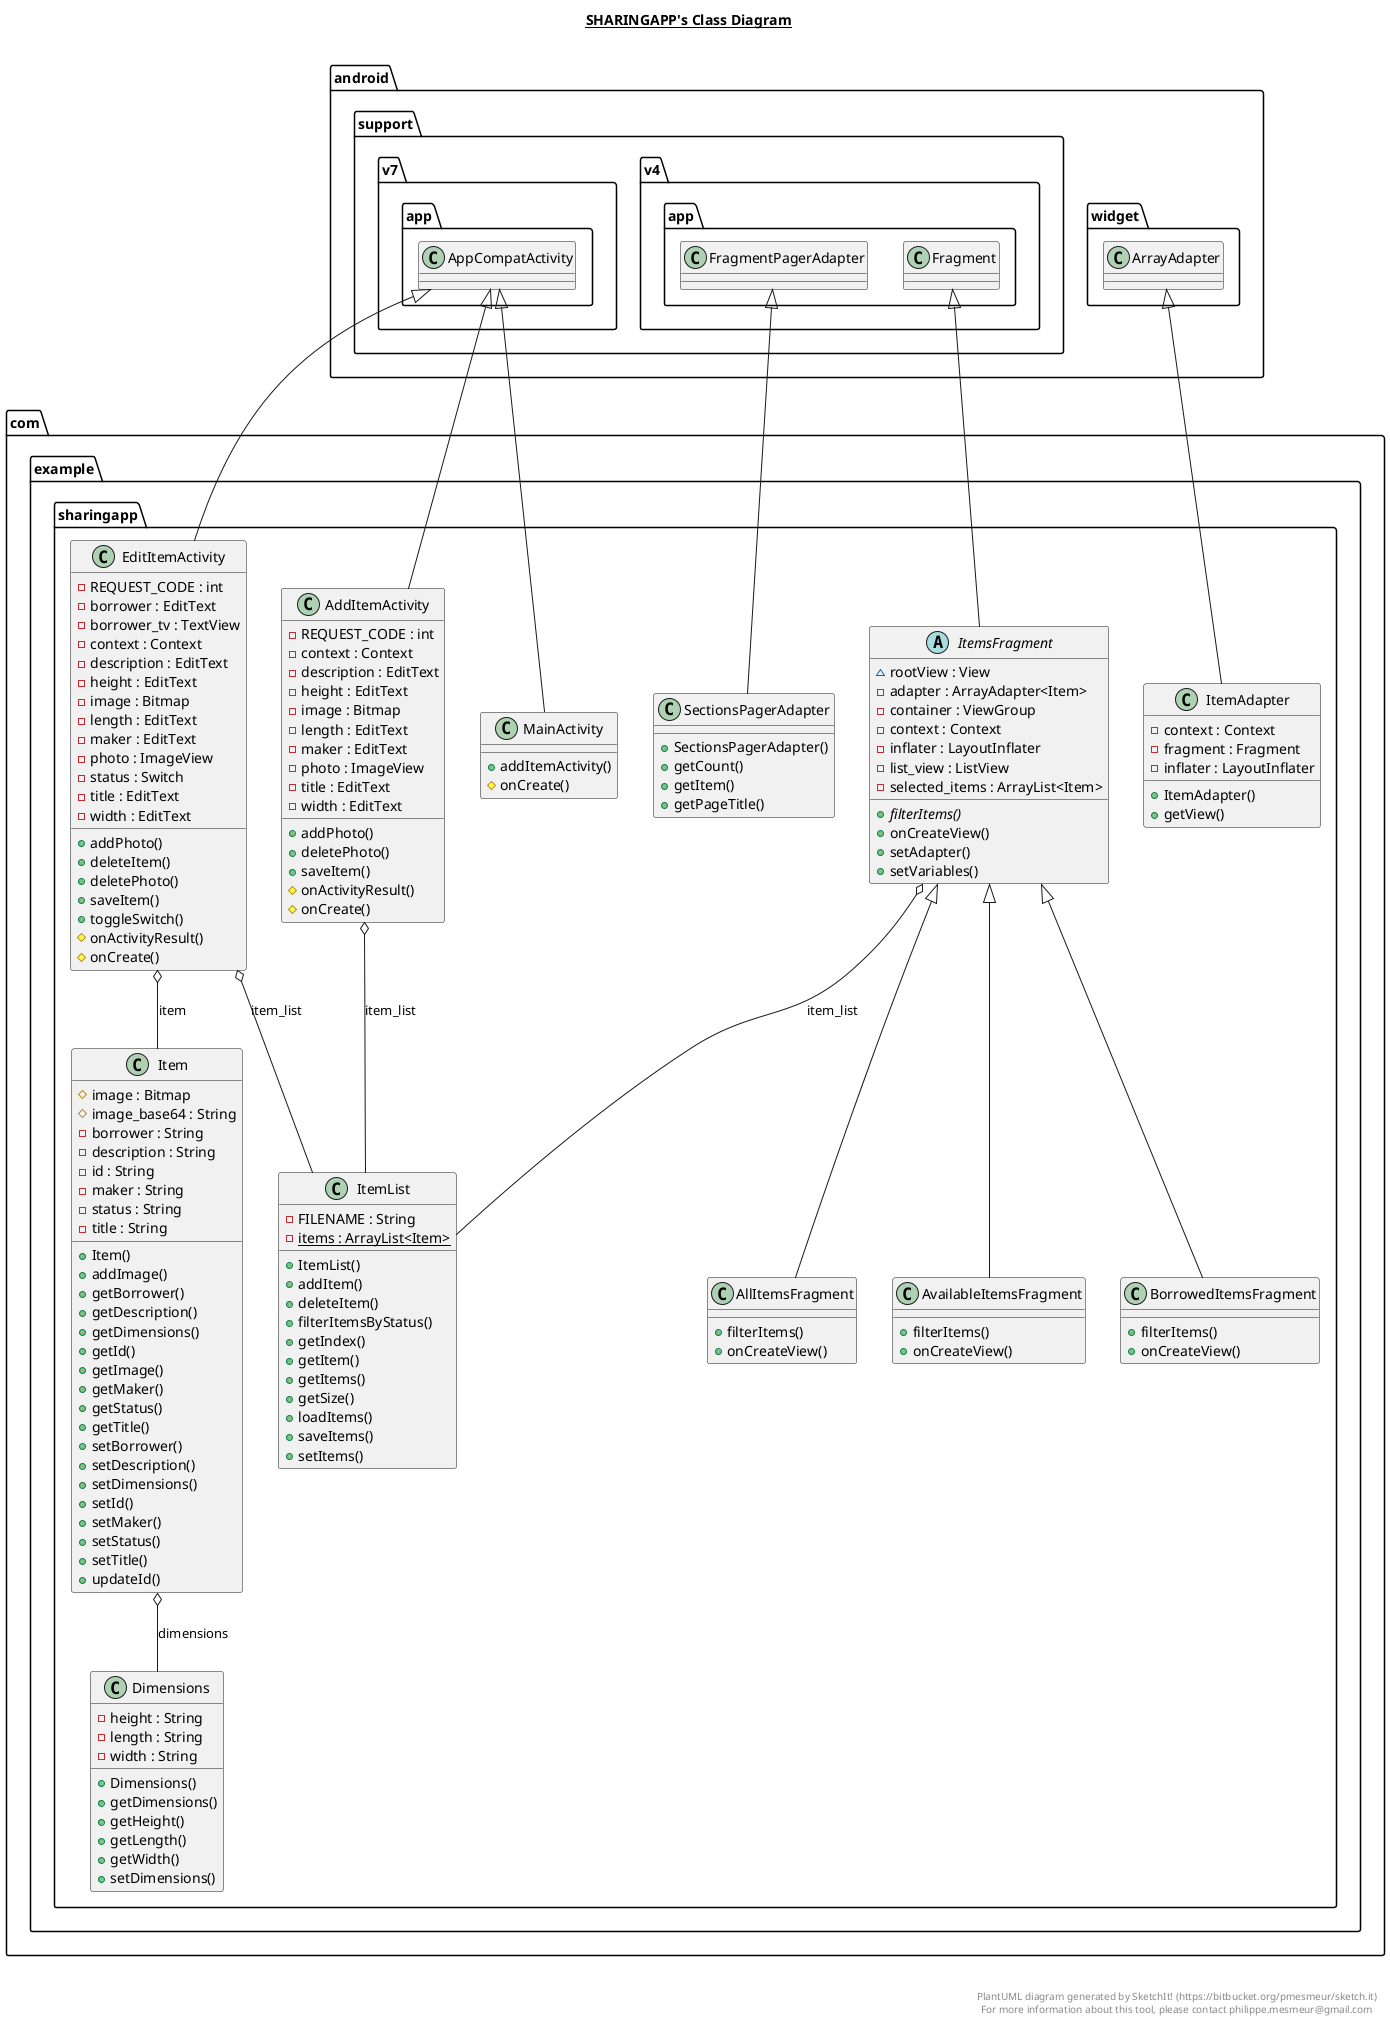 @startuml

title __SHARINGAPP's Class Diagram__\n

  namespace com.example.sharingapp {
    class com.example.sharingapp.AddItemActivity {
        - REQUEST_CODE : int
        - context : Context
        - description : EditText
        - height : EditText
        - image : Bitmap
        - length : EditText
        - maker : EditText
        - photo : ImageView
        - title : EditText
        - width : EditText
        + addPhoto()
        + deletePhoto()
        + saveItem()
        # onActivityResult()
        # onCreate()
    }
  }
  

  namespace com.example.sharingapp {
    class com.example.sharingapp.AllItemsFragment {
        + filterItems()
        + onCreateView()
    }
  }
  

  namespace com.example.sharingapp {
    class com.example.sharingapp.AvailableItemsFragment {
        + filterItems()
        + onCreateView()
    }
  }
  

  namespace com.example.sharingapp {
    class com.example.sharingapp.BorrowedItemsFragment {
        + filterItems()
        + onCreateView()
    }
  }
  

  namespace com.example.sharingapp {
    class com.example.sharingapp.Dimensions {
        - height : String
        - length : String
        - width : String
        + Dimensions()
        + getDimensions()
        + getHeight()
        + getLength()
        + getWidth()
        + setDimensions()
    }
  }
  

  namespace com.example.sharingapp {
    class com.example.sharingapp.EditItemActivity {
        - REQUEST_CODE : int
        - borrower : EditText
        - borrower_tv : TextView
        - context : Context
        - description : EditText
        - height : EditText
        - image : Bitmap
        - length : EditText
        - maker : EditText
        - photo : ImageView
        - status : Switch
        - title : EditText
        - width : EditText
        + addPhoto()
        + deleteItem()
        + deletePhoto()
        + saveItem()
        + toggleSwitch()
        # onActivityResult()
        # onCreate()
    }
  }
  

  namespace com.example.sharingapp {
    class com.example.sharingapp.Item {
        # image : Bitmap
        # image_base64 : String
        - borrower : String
        - description : String
        - id : String
        - maker : String
        - status : String
        - title : String
        + Item()
        + addImage()
        + getBorrower()
        + getDescription()
        + getDimensions()
        + getId()
        + getImage()
        + getMaker()
        + getStatus()
        + getTitle()
        + setBorrower()
        + setDescription()
        + setDimensions()
        + setId()
        + setMaker()
        + setStatus()
        + setTitle()
        + updateId()
    }
  }
  

  namespace com.example.sharingapp {
    class com.example.sharingapp.ItemAdapter {
        - context : Context
        - fragment : Fragment
        - inflater : LayoutInflater
        + ItemAdapter()
        + getView()
    }
  }
  

  namespace com.example.sharingapp {
    class com.example.sharingapp.ItemList {
        - FILENAME : String
        {static} - items : ArrayList<Item>
        + ItemList()
        + addItem()
        + deleteItem()
        + filterItemsByStatus()
        + getIndex()
        + getItem()
        + getItems()
        + getSize()
        + loadItems()
        + saveItems()
        + setItems()
    }
  }
  

  namespace com.example.sharingapp {
    abstract class com.example.sharingapp.ItemsFragment {
        ~ rootView : View
        - adapter : ArrayAdapter<Item>
        - container : ViewGroup
        - context : Context
        - inflater : LayoutInflater
        - list_view : ListView
        - selected_items : ArrayList<Item>
        {abstract} + filterItems()
        + onCreateView()
        + setAdapter()
        + setVariables()
    }
  }
  

  namespace com.example.sharingapp {
    class com.example.sharingapp.MainActivity {
        + addItemActivity()
        # onCreate()
    }
  }
  

  namespace com.example.sharingapp {
    class com.example.sharingapp.SectionsPagerAdapter {
        + SectionsPagerAdapter()
        + getCount()
        + getItem()
        + getPageTitle()
    }
  }
  

  com.example.sharingapp.AddItemActivity -up-|> android.support.v7.app.AppCompatActivity
  com.example.sharingapp.AddItemActivity o-- com.example.sharingapp.ItemList : item_list
  com.example.sharingapp.AllItemsFragment -up-|> com.example.sharingapp.ItemsFragment
  com.example.sharingapp.AvailableItemsFragment -up-|> com.example.sharingapp.ItemsFragment
  com.example.sharingapp.BorrowedItemsFragment -up-|> com.example.sharingapp.ItemsFragment
  com.example.sharingapp.EditItemActivity -up-|> android.support.v7.app.AppCompatActivity
  com.example.sharingapp.EditItemActivity o-- com.example.sharingapp.Item : item
  com.example.sharingapp.EditItemActivity o-- com.example.sharingapp.ItemList : item_list
  com.example.sharingapp.Item o-- com.example.sharingapp.Dimensions : dimensions
  com.example.sharingapp.ItemAdapter -up-|> android.widget.ArrayAdapter
  com.example.sharingapp.ItemsFragment -up-|> android.support.v4.app.Fragment
  com.example.sharingapp.ItemsFragment o-- com.example.sharingapp.ItemList : item_list
  com.example.sharingapp.MainActivity -up-|> android.support.v7.app.AppCompatActivity
  com.example.sharingapp.SectionsPagerAdapter -up-|> android.support.v4.app.FragmentPagerAdapter


right footer


PlantUML diagram generated by SketchIt! (https://bitbucket.org/pmesmeur/sketch.it)
For more information about this tool, please contact philippe.mesmeur@gmail.com
endfooter

@enduml
